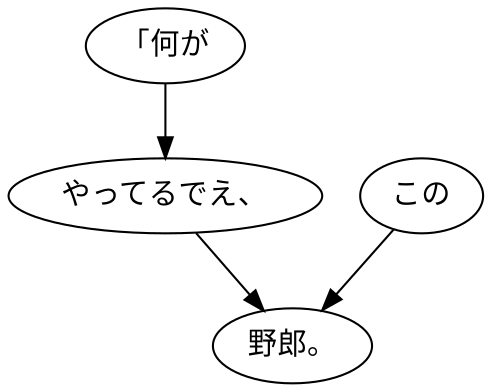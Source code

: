 digraph graph739 {
	node0 [label="「何が"];
	node1 [label="やってるでえ、"];
	node2 [label="この"];
	node3 [label="野郎。"];
	node0 -> node1;
	node1 -> node3;
	node2 -> node3;
}
